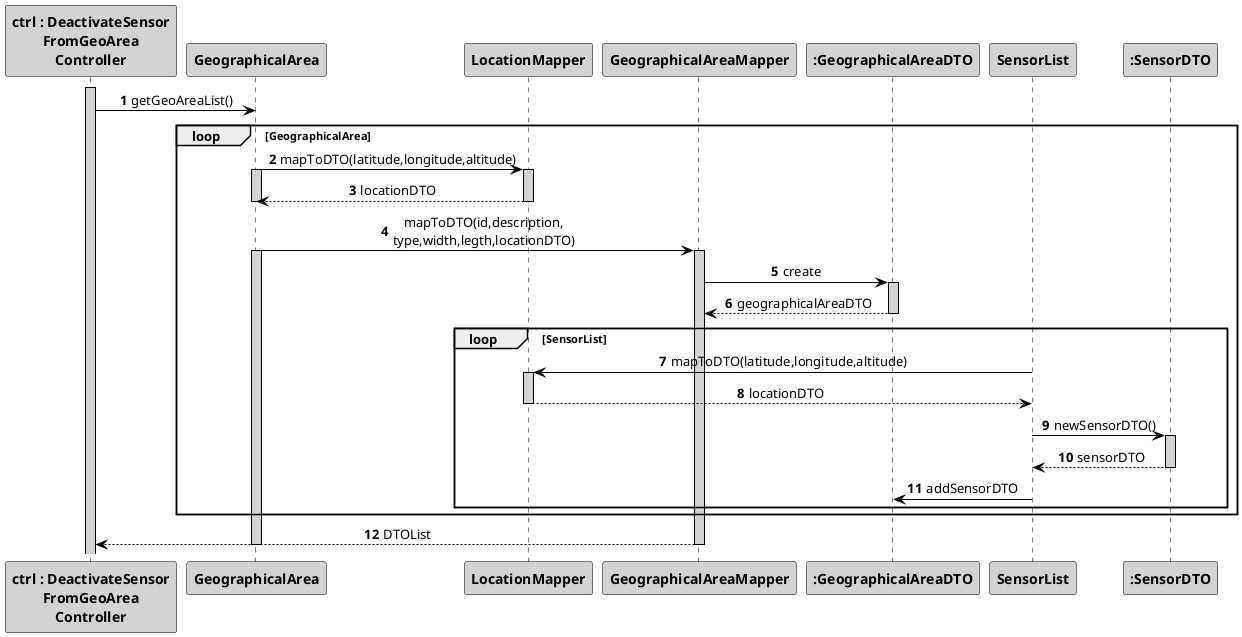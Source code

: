 @startuml
autonumber
skinparam sequenceMessageAlign center
skinparam sequence {
	ArrowColor Black
	ActorBorderColor DarkBlue
	LifeLineBorderColor black
	LifeLineBackgroundColor LightGrey

	ParticipantBorderColor Black
	ParticipantBackgroundColor LightGrey
	ParticipantFontStyle Bold

	ActorBackgroundColor DimGrey
	ActorFontColor DeepSkyBlue
	ActorFontStyle Bold
	ActorFontSize 17
	ActorFontName Aapex
}
activate "ctrl : DeactivateSensor\nFromGeoArea\nController"
"ctrl : DeactivateSensor\nFromGeoArea\nController" -> GeographicalArea: getGeoAreaList()

loop GeographicalArea

"GeographicalArea" -> "LocationMapper": mapToDTO(latitude,longitude,altitude)
activate "GeographicalArea"
activate "LocationMapper"
"LocationMapper" --> "GeographicalArea": locationDTO
deactivate GeographicalArea
deactivate "LocationMapper"
"GeographicalArea" -> "GeographicalAreaMapper": mapToDTO(id,description,\ntype,width,legth,locationDTO)
activate GeographicalArea
activate "GeographicalAreaMapper"
"GeographicalAreaMapper" -> ":GeographicalAreaDTO" :  create
activate ":GeographicalAreaDTO"
":GeographicalAreaDTO" --> "GeographicalAreaMapper": geographicalAreaDTO
deactivate ":GeographicalAreaDTO"

loop SensorList
"SensorList" -> "LocationMapper": mapToDTO(latitude,longitude,altitude)
activate "LocationMapper"
"LocationMapper" --> "SensorList": locationDTO
deactivate "LocationMapper"
"SensorList" -> ":SensorDTO": newSensorDTO()
activate ":SensorDTO"
":SensorDTO" --> "SensorList": sensorDTO
deactivate ":SensorDTO"
"SensorList" -> ":GeographicalAreaDTO" : addSensorDTO
end
end
"GeographicalAreaMapper" --> "ctrl : DeactivateSensor\nFromGeoArea\nController" :DTOList
deactivate GeographicalArea
deactivate "GeographicalAreaMapper"



@enduml
